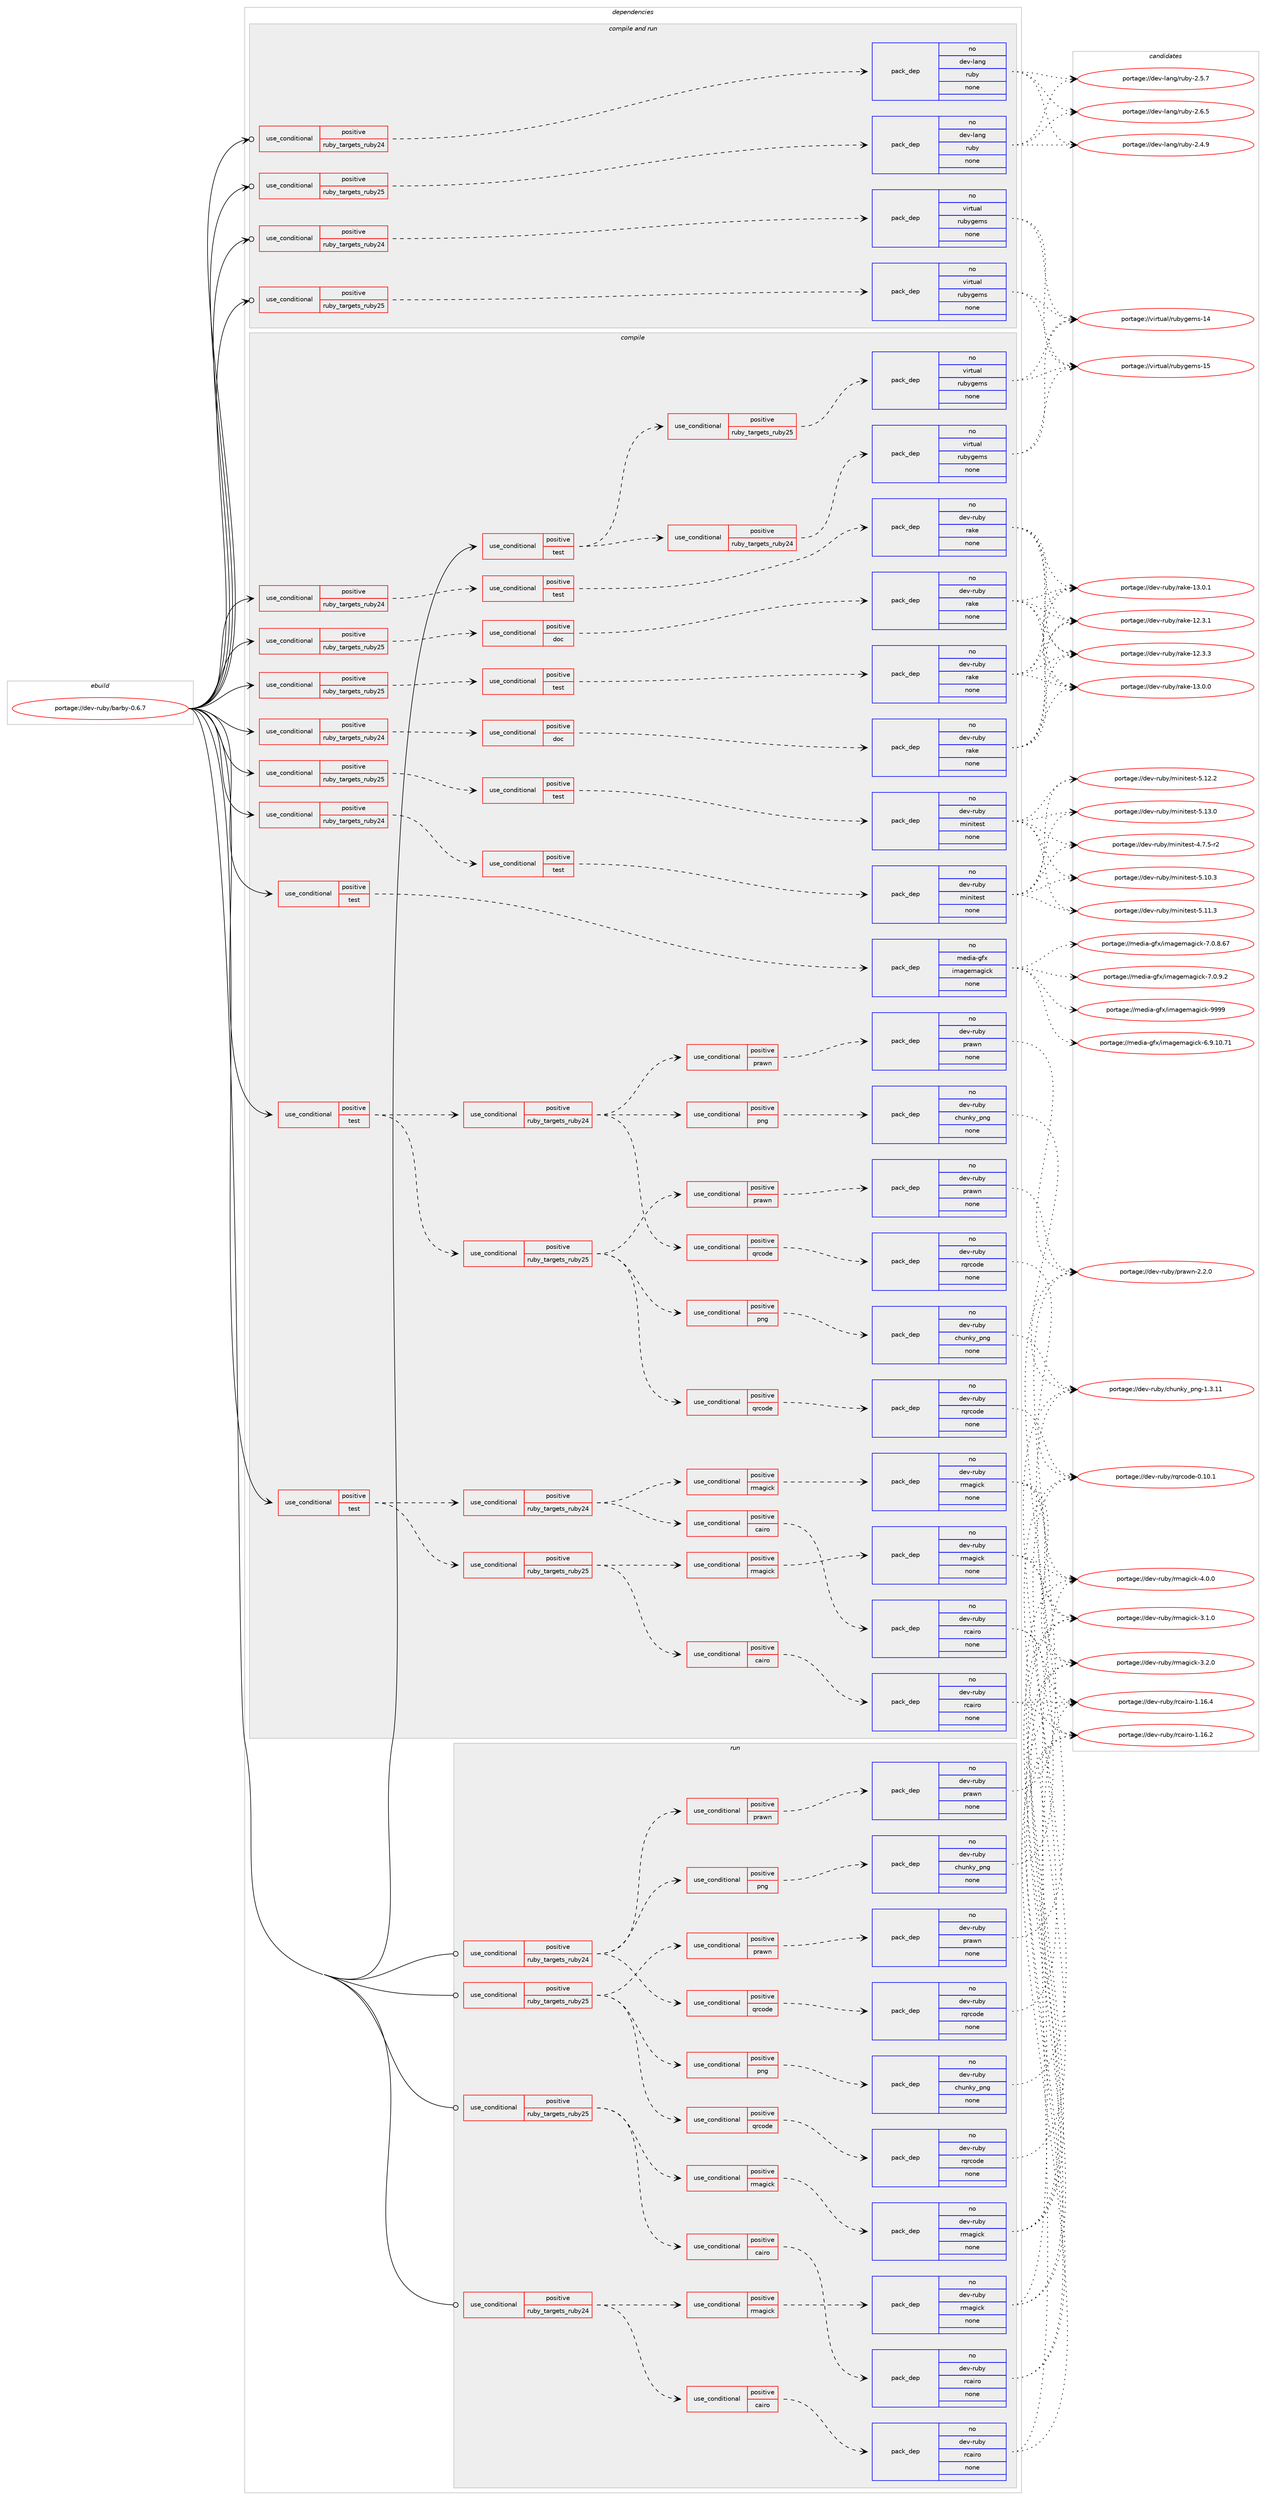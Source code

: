 digraph prolog {

# *************
# Graph options
# *************

newrank=true;
concentrate=true;
compound=true;
graph [rankdir=LR,fontname=Helvetica,fontsize=10,ranksep=1.5];#, ranksep=2.5, nodesep=0.2];
edge  [arrowhead=vee];
node  [fontname=Helvetica,fontsize=10];

# **********
# The ebuild
# **********

subgraph cluster_leftcol {
color=gray;
rank=same;
label=<<i>ebuild</i>>;
id [label="portage://dev-ruby/barby-0.6.7", color=red, width=4, href="../dev-ruby/barby-0.6.7.svg"];
}

# ****************
# The dependencies
# ****************

subgraph cluster_midcol {
color=gray;
label=<<i>dependencies</i>>;
subgraph cluster_compile {
fillcolor="#eeeeee";
style=filled;
label=<<i>compile</i>>;
subgraph cond47973 {
dependency213102 [label=<<TABLE BORDER="0" CELLBORDER="1" CELLSPACING="0" CELLPADDING="4"><TR><TD ROWSPAN="3" CELLPADDING="10">use_conditional</TD></TR><TR><TD>positive</TD></TR><TR><TD>ruby_targets_ruby24</TD></TR></TABLE>>, shape=none, color=red];
subgraph cond47974 {
dependency213103 [label=<<TABLE BORDER="0" CELLBORDER="1" CELLSPACING="0" CELLPADDING="4"><TR><TD ROWSPAN="3" CELLPADDING="10">use_conditional</TD></TR><TR><TD>positive</TD></TR><TR><TD>doc</TD></TR></TABLE>>, shape=none, color=red];
subgraph pack161657 {
dependency213104 [label=<<TABLE BORDER="0" CELLBORDER="1" CELLSPACING="0" CELLPADDING="4" WIDTH="220"><TR><TD ROWSPAN="6" CELLPADDING="30">pack_dep</TD></TR><TR><TD WIDTH="110">no</TD></TR><TR><TD>dev-ruby</TD></TR><TR><TD>rake</TD></TR><TR><TD>none</TD></TR><TR><TD></TD></TR></TABLE>>, shape=none, color=blue];
}
dependency213103:e -> dependency213104:w [weight=20,style="dashed",arrowhead="vee"];
}
dependency213102:e -> dependency213103:w [weight=20,style="dashed",arrowhead="vee"];
}
id:e -> dependency213102:w [weight=20,style="solid",arrowhead="vee"];
subgraph cond47975 {
dependency213105 [label=<<TABLE BORDER="0" CELLBORDER="1" CELLSPACING="0" CELLPADDING="4"><TR><TD ROWSPAN="3" CELLPADDING="10">use_conditional</TD></TR><TR><TD>positive</TD></TR><TR><TD>ruby_targets_ruby24</TD></TR></TABLE>>, shape=none, color=red];
subgraph cond47976 {
dependency213106 [label=<<TABLE BORDER="0" CELLBORDER="1" CELLSPACING="0" CELLPADDING="4"><TR><TD ROWSPAN="3" CELLPADDING="10">use_conditional</TD></TR><TR><TD>positive</TD></TR><TR><TD>test</TD></TR></TABLE>>, shape=none, color=red];
subgraph pack161658 {
dependency213107 [label=<<TABLE BORDER="0" CELLBORDER="1" CELLSPACING="0" CELLPADDING="4" WIDTH="220"><TR><TD ROWSPAN="6" CELLPADDING="30">pack_dep</TD></TR><TR><TD WIDTH="110">no</TD></TR><TR><TD>dev-ruby</TD></TR><TR><TD>minitest</TD></TR><TR><TD>none</TD></TR><TR><TD></TD></TR></TABLE>>, shape=none, color=blue];
}
dependency213106:e -> dependency213107:w [weight=20,style="dashed",arrowhead="vee"];
}
dependency213105:e -> dependency213106:w [weight=20,style="dashed",arrowhead="vee"];
}
id:e -> dependency213105:w [weight=20,style="solid",arrowhead="vee"];
subgraph cond47977 {
dependency213108 [label=<<TABLE BORDER="0" CELLBORDER="1" CELLSPACING="0" CELLPADDING="4"><TR><TD ROWSPAN="3" CELLPADDING="10">use_conditional</TD></TR><TR><TD>positive</TD></TR><TR><TD>ruby_targets_ruby24</TD></TR></TABLE>>, shape=none, color=red];
subgraph cond47978 {
dependency213109 [label=<<TABLE BORDER="0" CELLBORDER="1" CELLSPACING="0" CELLPADDING="4"><TR><TD ROWSPAN="3" CELLPADDING="10">use_conditional</TD></TR><TR><TD>positive</TD></TR><TR><TD>test</TD></TR></TABLE>>, shape=none, color=red];
subgraph pack161659 {
dependency213110 [label=<<TABLE BORDER="0" CELLBORDER="1" CELLSPACING="0" CELLPADDING="4" WIDTH="220"><TR><TD ROWSPAN="6" CELLPADDING="30">pack_dep</TD></TR><TR><TD WIDTH="110">no</TD></TR><TR><TD>dev-ruby</TD></TR><TR><TD>rake</TD></TR><TR><TD>none</TD></TR><TR><TD></TD></TR></TABLE>>, shape=none, color=blue];
}
dependency213109:e -> dependency213110:w [weight=20,style="dashed",arrowhead="vee"];
}
dependency213108:e -> dependency213109:w [weight=20,style="dashed",arrowhead="vee"];
}
id:e -> dependency213108:w [weight=20,style="solid",arrowhead="vee"];
subgraph cond47979 {
dependency213111 [label=<<TABLE BORDER="0" CELLBORDER="1" CELLSPACING="0" CELLPADDING="4"><TR><TD ROWSPAN="3" CELLPADDING="10">use_conditional</TD></TR><TR><TD>positive</TD></TR><TR><TD>ruby_targets_ruby25</TD></TR></TABLE>>, shape=none, color=red];
subgraph cond47980 {
dependency213112 [label=<<TABLE BORDER="0" CELLBORDER="1" CELLSPACING="0" CELLPADDING="4"><TR><TD ROWSPAN="3" CELLPADDING="10">use_conditional</TD></TR><TR><TD>positive</TD></TR><TR><TD>doc</TD></TR></TABLE>>, shape=none, color=red];
subgraph pack161660 {
dependency213113 [label=<<TABLE BORDER="0" CELLBORDER="1" CELLSPACING="0" CELLPADDING="4" WIDTH="220"><TR><TD ROWSPAN="6" CELLPADDING="30">pack_dep</TD></TR><TR><TD WIDTH="110">no</TD></TR><TR><TD>dev-ruby</TD></TR><TR><TD>rake</TD></TR><TR><TD>none</TD></TR><TR><TD></TD></TR></TABLE>>, shape=none, color=blue];
}
dependency213112:e -> dependency213113:w [weight=20,style="dashed",arrowhead="vee"];
}
dependency213111:e -> dependency213112:w [weight=20,style="dashed",arrowhead="vee"];
}
id:e -> dependency213111:w [weight=20,style="solid",arrowhead="vee"];
subgraph cond47981 {
dependency213114 [label=<<TABLE BORDER="0" CELLBORDER="1" CELLSPACING="0" CELLPADDING="4"><TR><TD ROWSPAN="3" CELLPADDING="10">use_conditional</TD></TR><TR><TD>positive</TD></TR><TR><TD>ruby_targets_ruby25</TD></TR></TABLE>>, shape=none, color=red];
subgraph cond47982 {
dependency213115 [label=<<TABLE BORDER="0" CELLBORDER="1" CELLSPACING="0" CELLPADDING="4"><TR><TD ROWSPAN="3" CELLPADDING="10">use_conditional</TD></TR><TR><TD>positive</TD></TR><TR><TD>test</TD></TR></TABLE>>, shape=none, color=red];
subgraph pack161661 {
dependency213116 [label=<<TABLE BORDER="0" CELLBORDER="1" CELLSPACING="0" CELLPADDING="4" WIDTH="220"><TR><TD ROWSPAN="6" CELLPADDING="30">pack_dep</TD></TR><TR><TD WIDTH="110">no</TD></TR><TR><TD>dev-ruby</TD></TR><TR><TD>minitest</TD></TR><TR><TD>none</TD></TR><TR><TD></TD></TR></TABLE>>, shape=none, color=blue];
}
dependency213115:e -> dependency213116:w [weight=20,style="dashed",arrowhead="vee"];
}
dependency213114:e -> dependency213115:w [weight=20,style="dashed",arrowhead="vee"];
}
id:e -> dependency213114:w [weight=20,style="solid",arrowhead="vee"];
subgraph cond47983 {
dependency213117 [label=<<TABLE BORDER="0" CELLBORDER="1" CELLSPACING="0" CELLPADDING="4"><TR><TD ROWSPAN="3" CELLPADDING="10">use_conditional</TD></TR><TR><TD>positive</TD></TR><TR><TD>ruby_targets_ruby25</TD></TR></TABLE>>, shape=none, color=red];
subgraph cond47984 {
dependency213118 [label=<<TABLE BORDER="0" CELLBORDER="1" CELLSPACING="0" CELLPADDING="4"><TR><TD ROWSPAN="3" CELLPADDING="10">use_conditional</TD></TR><TR><TD>positive</TD></TR><TR><TD>test</TD></TR></TABLE>>, shape=none, color=red];
subgraph pack161662 {
dependency213119 [label=<<TABLE BORDER="0" CELLBORDER="1" CELLSPACING="0" CELLPADDING="4" WIDTH="220"><TR><TD ROWSPAN="6" CELLPADDING="30">pack_dep</TD></TR><TR><TD WIDTH="110">no</TD></TR><TR><TD>dev-ruby</TD></TR><TR><TD>rake</TD></TR><TR><TD>none</TD></TR><TR><TD></TD></TR></TABLE>>, shape=none, color=blue];
}
dependency213118:e -> dependency213119:w [weight=20,style="dashed",arrowhead="vee"];
}
dependency213117:e -> dependency213118:w [weight=20,style="dashed",arrowhead="vee"];
}
id:e -> dependency213117:w [weight=20,style="solid",arrowhead="vee"];
subgraph cond47985 {
dependency213120 [label=<<TABLE BORDER="0" CELLBORDER="1" CELLSPACING="0" CELLPADDING="4"><TR><TD ROWSPAN="3" CELLPADDING="10">use_conditional</TD></TR><TR><TD>positive</TD></TR><TR><TD>test</TD></TR></TABLE>>, shape=none, color=red];
subgraph cond47986 {
dependency213121 [label=<<TABLE BORDER="0" CELLBORDER="1" CELLSPACING="0" CELLPADDING="4"><TR><TD ROWSPAN="3" CELLPADDING="10">use_conditional</TD></TR><TR><TD>positive</TD></TR><TR><TD>ruby_targets_ruby24</TD></TR></TABLE>>, shape=none, color=red];
subgraph cond47987 {
dependency213122 [label=<<TABLE BORDER="0" CELLBORDER="1" CELLSPACING="0" CELLPADDING="4"><TR><TD ROWSPAN="3" CELLPADDING="10">use_conditional</TD></TR><TR><TD>positive</TD></TR><TR><TD>qrcode</TD></TR></TABLE>>, shape=none, color=red];
subgraph pack161663 {
dependency213123 [label=<<TABLE BORDER="0" CELLBORDER="1" CELLSPACING="0" CELLPADDING="4" WIDTH="220"><TR><TD ROWSPAN="6" CELLPADDING="30">pack_dep</TD></TR><TR><TD WIDTH="110">no</TD></TR><TR><TD>dev-ruby</TD></TR><TR><TD>rqrcode</TD></TR><TR><TD>none</TD></TR><TR><TD></TD></TR></TABLE>>, shape=none, color=blue];
}
dependency213122:e -> dependency213123:w [weight=20,style="dashed",arrowhead="vee"];
}
dependency213121:e -> dependency213122:w [weight=20,style="dashed",arrowhead="vee"];
subgraph cond47988 {
dependency213124 [label=<<TABLE BORDER="0" CELLBORDER="1" CELLSPACING="0" CELLPADDING="4"><TR><TD ROWSPAN="3" CELLPADDING="10">use_conditional</TD></TR><TR><TD>positive</TD></TR><TR><TD>png</TD></TR></TABLE>>, shape=none, color=red];
subgraph pack161664 {
dependency213125 [label=<<TABLE BORDER="0" CELLBORDER="1" CELLSPACING="0" CELLPADDING="4" WIDTH="220"><TR><TD ROWSPAN="6" CELLPADDING="30">pack_dep</TD></TR><TR><TD WIDTH="110">no</TD></TR><TR><TD>dev-ruby</TD></TR><TR><TD>chunky_png</TD></TR><TR><TD>none</TD></TR><TR><TD></TD></TR></TABLE>>, shape=none, color=blue];
}
dependency213124:e -> dependency213125:w [weight=20,style="dashed",arrowhead="vee"];
}
dependency213121:e -> dependency213124:w [weight=20,style="dashed",arrowhead="vee"];
subgraph cond47989 {
dependency213126 [label=<<TABLE BORDER="0" CELLBORDER="1" CELLSPACING="0" CELLPADDING="4"><TR><TD ROWSPAN="3" CELLPADDING="10">use_conditional</TD></TR><TR><TD>positive</TD></TR><TR><TD>prawn</TD></TR></TABLE>>, shape=none, color=red];
subgraph pack161665 {
dependency213127 [label=<<TABLE BORDER="0" CELLBORDER="1" CELLSPACING="0" CELLPADDING="4" WIDTH="220"><TR><TD ROWSPAN="6" CELLPADDING="30">pack_dep</TD></TR><TR><TD WIDTH="110">no</TD></TR><TR><TD>dev-ruby</TD></TR><TR><TD>prawn</TD></TR><TR><TD>none</TD></TR><TR><TD></TD></TR></TABLE>>, shape=none, color=blue];
}
dependency213126:e -> dependency213127:w [weight=20,style="dashed",arrowhead="vee"];
}
dependency213121:e -> dependency213126:w [weight=20,style="dashed",arrowhead="vee"];
}
dependency213120:e -> dependency213121:w [weight=20,style="dashed",arrowhead="vee"];
subgraph cond47990 {
dependency213128 [label=<<TABLE BORDER="0" CELLBORDER="1" CELLSPACING="0" CELLPADDING="4"><TR><TD ROWSPAN="3" CELLPADDING="10">use_conditional</TD></TR><TR><TD>positive</TD></TR><TR><TD>ruby_targets_ruby25</TD></TR></TABLE>>, shape=none, color=red];
subgraph cond47991 {
dependency213129 [label=<<TABLE BORDER="0" CELLBORDER="1" CELLSPACING="0" CELLPADDING="4"><TR><TD ROWSPAN="3" CELLPADDING="10">use_conditional</TD></TR><TR><TD>positive</TD></TR><TR><TD>qrcode</TD></TR></TABLE>>, shape=none, color=red];
subgraph pack161666 {
dependency213130 [label=<<TABLE BORDER="0" CELLBORDER="1" CELLSPACING="0" CELLPADDING="4" WIDTH="220"><TR><TD ROWSPAN="6" CELLPADDING="30">pack_dep</TD></TR><TR><TD WIDTH="110">no</TD></TR><TR><TD>dev-ruby</TD></TR><TR><TD>rqrcode</TD></TR><TR><TD>none</TD></TR><TR><TD></TD></TR></TABLE>>, shape=none, color=blue];
}
dependency213129:e -> dependency213130:w [weight=20,style="dashed",arrowhead="vee"];
}
dependency213128:e -> dependency213129:w [weight=20,style="dashed",arrowhead="vee"];
subgraph cond47992 {
dependency213131 [label=<<TABLE BORDER="0" CELLBORDER="1" CELLSPACING="0" CELLPADDING="4"><TR><TD ROWSPAN="3" CELLPADDING="10">use_conditional</TD></TR><TR><TD>positive</TD></TR><TR><TD>png</TD></TR></TABLE>>, shape=none, color=red];
subgraph pack161667 {
dependency213132 [label=<<TABLE BORDER="0" CELLBORDER="1" CELLSPACING="0" CELLPADDING="4" WIDTH="220"><TR><TD ROWSPAN="6" CELLPADDING="30">pack_dep</TD></TR><TR><TD WIDTH="110">no</TD></TR><TR><TD>dev-ruby</TD></TR><TR><TD>chunky_png</TD></TR><TR><TD>none</TD></TR><TR><TD></TD></TR></TABLE>>, shape=none, color=blue];
}
dependency213131:e -> dependency213132:w [weight=20,style="dashed",arrowhead="vee"];
}
dependency213128:e -> dependency213131:w [weight=20,style="dashed",arrowhead="vee"];
subgraph cond47993 {
dependency213133 [label=<<TABLE BORDER="0" CELLBORDER="1" CELLSPACING="0" CELLPADDING="4"><TR><TD ROWSPAN="3" CELLPADDING="10">use_conditional</TD></TR><TR><TD>positive</TD></TR><TR><TD>prawn</TD></TR></TABLE>>, shape=none, color=red];
subgraph pack161668 {
dependency213134 [label=<<TABLE BORDER="0" CELLBORDER="1" CELLSPACING="0" CELLPADDING="4" WIDTH="220"><TR><TD ROWSPAN="6" CELLPADDING="30">pack_dep</TD></TR><TR><TD WIDTH="110">no</TD></TR><TR><TD>dev-ruby</TD></TR><TR><TD>prawn</TD></TR><TR><TD>none</TD></TR><TR><TD></TD></TR></TABLE>>, shape=none, color=blue];
}
dependency213133:e -> dependency213134:w [weight=20,style="dashed",arrowhead="vee"];
}
dependency213128:e -> dependency213133:w [weight=20,style="dashed",arrowhead="vee"];
}
dependency213120:e -> dependency213128:w [weight=20,style="dashed",arrowhead="vee"];
}
id:e -> dependency213120:w [weight=20,style="solid",arrowhead="vee"];
subgraph cond47994 {
dependency213135 [label=<<TABLE BORDER="0" CELLBORDER="1" CELLSPACING="0" CELLPADDING="4"><TR><TD ROWSPAN="3" CELLPADDING="10">use_conditional</TD></TR><TR><TD>positive</TD></TR><TR><TD>test</TD></TR></TABLE>>, shape=none, color=red];
subgraph cond47995 {
dependency213136 [label=<<TABLE BORDER="0" CELLBORDER="1" CELLSPACING="0" CELLPADDING="4"><TR><TD ROWSPAN="3" CELLPADDING="10">use_conditional</TD></TR><TR><TD>positive</TD></TR><TR><TD>ruby_targets_ruby24</TD></TR></TABLE>>, shape=none, color=red];
subgraph cond47996 {
dependency213137 [label=<<TABLE BORDER="0" CELLBORDER="1" CELLSPACING="0" CELLPADDING="4"><TR><TD ROWSPAN="3" CELLPADDING="10">use_conditional</TD></TR><TR><TD>positive</TD></TR><TR><TD>rmagick</TD></TR></TABLE>>, shape=none, color=red];
subgraph pack161669 {
dependency213138 [label=<<TABLE BORDER="0" CELLBORDER="1" CELLSPACING="0" CELLPADDING="4" WIDTH="220"><TR><TD ROWSPAN="6" CELLPADDING="30">pack_dep</TD></TR><TR><TD WIDTH="110">no</TD></TR><TR><TD>dev-ruby</TD></TR><TR><TD>rmagick</TD></TR><TR><TD>none</TD></TR><TR><TD></TD></TR></TABLE>>, shape=none, color=blue];
}
dependency213137:e -> dependency213138:w [weight=20,style="dashed",arrowhead="vee"];
}
dependency213136:e -> dependency213137:w [weight=20,style="dashed",arrowhead="vee"];
subgraph cond47997 {
dependency213139 [label=<<TABLE BORDER="0" CELLBORDER="1" CELLSPACING="0" CELLPADDING="4"><TR><TD ROWSPAN="3" CELLPADDING="10">use_conditional</TD></TR><TR><TD>positive</TD></TR><TR><TD>cairo</TD></TR></TABLE>>, shape=none, color=red];
subgraph pack161670 {
dependency213140 [label=<<TABLE BORDER="0" CELLBORDER="1" CELLSPACING="0" CELLPADDING="4" WIDTH="220"><TR><TD ROWSPAN="6" CELLPADDING="30">pack_dep</TD></TR><TR><TD WIDTH="110">no</TD></TR><TR><TD>dev-ruby</TD></TR><TR><TD>rcairo</TD></TR><TR><TD>none</TD></TR><TR><TD></TD></TR></TABLE>>, shape=none, color=blue];
}
dependency213139:e -> dependency213140:w [weight=20,style="dashed",arrowhead="vee"];
}
dependency213136:e -> dependency213139:w [weight=20,style="dashed",arrowhead="vee"];
}
dependency213135:e -> dependency213136:w [weight=20,style="dashed",arrowhead="vee"];
subgraph cond47998 {
dependency213141 [label=<<TABLE BORDER="0" CELLBORDER="1" CELLSPACING="0" CELLPADDING="4"><TR><TD ROWSPAN="3" CELLPADDING="10">use_conditional</TD></TR><TR><TD>positive</TD></TR><TR><TD>ruby_targets_ruby25</TD></TR></TABLE>>, shape=none, color=red];
subgraph cond47999 {
dependency213142 [label=<<TABLE BORDER="0" CELLBORDER="1" CELLSPACING="0" CELLPADDING="4"><TR><TD ROWSPAN="3" CELLPADDING="10">use_conditional</TD></TR><TR><TD>positive</TD></TR><TR><TD>rmagick</TD></TR></TABLE>>, shape=none, color=red];
subgraph pack161671 {
dependency213143 [label=<<TABLE BORDER="0" CELLBORDER="1" CELLSPACING="0" CELLPADDING="4" WIDTH="220"><TR><TD ROWSPAN="6" CELLPADDING="30">pack_dep</TD></TR><TR><TD WIDTH="110">no</TD></TR><TR><TD>dev-ruby</TD></TR><TR><TD>rmagick</TD></TR><TR><TD>none</TD></TR><TR><TD></TD></TR></TABLE>>, shape=none, color=blue];
}
dependency213142:e -> dependency213143:w [weight=20,style="dashed",arrowhead="vee"];
}
dependency213141:e -> dependency213142:w [weight=20,style="dashed",arrowhead="vee"];
subgraph cond48000 {
dependency213144 [label=<<TABLE BORDER="0" CELLBORDER="1" CELLSPACING="0" CELLPADDING="4"><TR><TD ROWSPAN="3" CELLPADDING="10">use_conditional</TD></TR><TR><TD>positive</TD></TR><TR><TD>cairo</TD></TR></TABLE>>, shape=none, color=red];
subgraph pack161672 {
dependency213145 [label=<<TABLE BORDER="0" CELLBORDER="1" CELLSPACING="0" CELLPADDING="4" WIDTH="220"><TR><TD ROWSPAN="6" CELLPADDING="30">pack_dep</TD></TR><TR><TD WIDTH="110">no</TD></TR><TR><TD>dev-ruby</TD></TR><TR><TD>rcairo</TD></TR><TR><TD>none</TD></TR><TR><TD></TD></TR></TABLE>>, shape=none, color=blue];
}
dependency213144:e -> dependency213145:w [weight=20,style="dashed",arrowhead="vee"];
}
dependency213141:e -> dependency213144:w [weight=20,style="dashed",arrowhead="vee"];
}
dependency213135:e -> dependency213141:w [weight=20,style="dashed",arrowhead="vee"];
}
id:e -> dependency213135:w [weight=20,style="solid",arrowhead="vee"];
subgraph cond48001 {
dependency213146 [label=<<TABLE BORDER="0" CELLBORDER="1" CELLSPACING="0" CELLPADDING="4"><TR><TD ROWSPAN="3" CELLPADDING="10">use_conditional</TD></TR><TR><TD>positive</TD></TR><TR><TD>test</TD></TR></TABLE>>, shape=none, color=red];
subgraph cond48002 {
dependency213147 [label=<<TABLE BORDER="0" CELLBORDER="1" CELLSPACING="0" CELLPADDING="4"><TR><TD ROWSPAN="3" CELLPADDING="10">use_conditional</TD></TR><TR><TD>positive</TD></TR><TR><TD>ruby_targets_ruby24</TD></TR></TABLE>>, shape=none, color=red];
subgraph pack161673 {
dependency213148 [label=<<TABLE BORDER="0" CELLBORDER="1" CELLSPACING="0" CELLPADDING="4" WIDTH="220"><TR><TD ROWSPAN="6" CELLPADDING="30">pack_dep</TD></TR><TR><TD WIDTH="110">no</TD></TR><TR><TD>virtual</TD></TR><TR><TD>rubygems</TD></TR><TR><TD>none</TD></TR><TR><TD></TD></TR></TABLE>>, shape=none, color=blue];
}
dependency213147:e -> dependency213148:w [weight=20,style="dashed",arrowhead="vee"];
}
dependency213146:e -> dependency213147:w [weight=20,style="dashed",arrowhead="vee"];
subgraph cond48003 {
dependency213149 [label=<<TABLE BORDER="0" CELLBORDER="1" CELLSPACING="0" CELLPADDING="4"><TR><TD ROWSPAN="3" CELLPADDING="10">use_conditional</TD></TR><TR><TD>positive</TD></TR><TR><TD>ruby_targets_ruby25</TD></TR></TABLE>>, shape=none, color=red];
subgraph pack161674 {
dependency213150 [label=<<TABLE BORDER="0" CELLBORDER="1" CELLSPACING="0" CELLPADDING="4" WIDTH="220"><TR><TD ROWSPAN="6" CELLPADDING="30">pack_dep</TD></TR><TR><TD WIDTH="110">no</TD></TR><TR><TD>virtual</TD></TR><TR><TD>rubygems</TD></TR><TR><TD>none</TD></TR><TR><TD></TD></TR></TABLE>>, shape=none, color=blue];
}
dependency213149:e -> dependency213150:w [weight=20,style="dashed",arrowhead="vee"];
}
dependency213146:e -> dependency213149:w [weight=20,style="dashed",arrowhead="vee"];
}
id:e -> dependency213146:w [weight=20,style="solid",arrowhead="vee"];
subgraph cond48004 {
dependency213151 [label=<<TABLE BORDER="0" CELLBORDER="1" CELLSPACING="0" CELLPADDING="4"><TR><TD ROWSPAN="3" CELLPADDING="10">use_conditional</TD></TR><TR><TD>positive</TD></TR><TR><TD>test</TD></TR></TABLE>>, shape=none, color=red];
subgraph pack161675 {
dependency213152 [label=<<TABLE BORDER="0" CELLBORDER="1" CELLSPACING="0" CELLPADDING="4" WIDTH="220"><TR><TD ROWSPAN="6" CELLPADDING="30">pack_dep</TD></TR><TR><TD WIDTH="110">no</TD></TR><TR><TD>media-gfx</TD></TR><TR><TD>imagemagick</TD></TR><TR><TD>none</TD></TR><TR><TD></TD></TR></TABLE>>, shape=none, color=blue];
}
dependency213151:e -> dependency213152:w [weight=20,style="dashed",arrowhead="vee"];
}
id:e -> dependency213151:w [weight=20,style="solid",arrowhead="vee"];
}
subgraph cluster_compileandrun {
fillcolor="#eeeeee";
style=filled;
label=<<i>compile and run</i>>;
subgraph cond48005 {
dependency213153 [label=<<TABLE BORDER="0" CELLBORDER="1" CELLSPACING="0" CELLPADDING="4"><TR><TD ROWSPAN="3" CELLPADDING="10">use_conditional</TD></TR><TR><TD>positive</TD></TR><TR><TD>ruby_targets_ruby24</TD></TR></TABLE>>, shape=none, color=red];
subgraph pack161676 {
dependency213154 [label=<<TABLE BORDER="0" CELLBORDER="1" CELLSPACING="0" CELLPADDING="4" WIDTH="220"><TR><TD ROWSPAN="6" CELLPADDING="30">pack_dep</TD></TR><TR><TD WIDTH="110">no</TD></TR><TR><TD>dev-lang</TD></TR><TR><TD>ruby</TD></TR><TR><TD>none</TD></TR><TR><TD></TD></TR></TABLE>>, shape=none, color=blue];
}
dependency213153:e -> dependency213154:w [weight=20,style="dashed",arrowhead="vee"];
}
id:e -> dependency213153:w [weight=20,style="solid",arrowhead="odotvee"];
subgraph cond48006 {
dependency213155 [label=<<TABLE BORDER="0" CELLBORDER="1" CELLSPACING="0" CELLPADDING="4"><TR><TD ROWSPAN="3" CELLPADDING="10">use_conditional</TD></TR><TR><TD>positive</TD></TR><TR><TD>ruby_targets_ruby24</TD></TR></TABLE>>, shape=none, color=red];
subgraph pack161677 {
dependency213156 [label=<<TABLE BORDER="0" CELLBORDER="1" CELLSPACING="0" CELLPADDING="4" WIDTH="220"><TR><TD ROWSPAN="6" CELLPADDING="30">pack_dep</TD></TR><TR><TD WIDTH="110">no</TD></TR><TR><TD>virtual</TD></TR><TR><TD>rubygems</TD></TR><TR><TD>none</TD></TR><TR><TD></TD></TR></TABLE>>, shape=none, color=blue];
}
dependency213155:e -> dependency213156:w [weight=20,style="dashed",arrowhead="vee"];
}
id:e -> dependency213155:w [weight=20,style="solid",arrowhead="odotvee"];
subgraph cond48007 {
dependency213157 [label=<<TABLE BORDER="0" CELLBORDER="1" CELLSPACING="0" CELLPADDING="4"><TR><TD ROWSPAN="3" CELLPADDING="10">use_conditional</TD></TR><TR><TD>positive</TD></TR><TR><TD>ruby_targets_ruby25</TD></TR></TABLE>>, shape=none, color=red];
subgraph pack161678 {
dependency213158 [label=<<TABLE BORDER="0" CELLBORDER="1" CELLSPACING="0" CELLPADDING="4" WIDTH="220"><TR><TD ROWSPAN="6" CELLPADDING="30">pack_dep</TD></TR><TR><TD WIDTH="110">no</TD></TR><TR><TD>dev-lang</TD></TR><TR><TD>ruby</TD></TR><TR><TD>none</TD></TR><TR><TD></TD></TR></TABLE>>, shape=none, color=blue];
}
dependency213157:e -> dependency213158:w [weight=20,style="dashed",arrowhead="vee"];
}
id:e -> dependency213157:w [weight=20,style="solid",arrowhead="odotvee"];
subgraph cond48008 {
dependency213159 [label=<<TABLE BORDER="0" CELLBORDER="1" CELLSPACING="0" CELLPADDING="4"><TR><TD ROWSPAN="3" CELLPADDING="10">use_conditional</TD></TR><TR><TD>positive</TD></TR><TR><TD>ruby_targets_ruby25</TD></TR></TABLE>>, shape=none, color=red];
subgraph pack161679 {
dependency213160 [label=<<TABLE BORDER="0" CELLBORDER="1" CELLSPACING="0" CELLPADDING="4" WIDTH="220"><TR><TD ROWSPAN="6" CELLPADDING="30">pack_dep</TD></TR><TR><TD WIDTH="110">no</TD></TR><TR><TD>virtual</TD></TR><TR><TD>rubygems</TD></TR><TR><TD>none</TD></TR><TR><TD></TD></TR></TABLE>>, shape=none, color=blue];
}
dependency213159:e -> dependency213160:w [weight=20,style="dashed",arrowhead="vee"];
}
id:e -> dependency213159:w [weight=20,style="solid",arrowhead="odotvee"];
}
subgraph cluster_run {
fillcolor="#eeeeee";
style=filled;
label=<<i>run</i>>;
subgraph cond48009 {
dependency213161 [label=<<TABLE BORDER="0" CELLBORDER="1" CELLSPACING="0" CELLPADDING="4"><TR><TD ROWSPAN="3" CELLPADDING="10">use_conditional</TD></TR><TR><TD>positive</TD></TR><TR><TD>ruby_targets_ruby24</TD></TR></TABLE>>, shape=none, color=red];
subgraph cond48010 {
dependency213162 [label=<<TABLE BORDER="0" CELLBORDER="1" CELLSPACING="0" CELLPADDING="4"><TR><TD ROWSPAN="3" CELLPADDING="10">use_conditional</TD></TR><TR><TD>positive</TD></TR><TR><TD>qrcode</TD></TR></TABLE>>, shape=none, color=red];
subgraph pack161680 {
dependency213163 [label=<<TABLE BORDER="0" CELLBORDER="1" CELLSPACING="0" CELLPADDING="4" WIDTH="220"><TR><TD ROWSPAN="6" CELLPADDING="30">pack_dep</TD></TR><TR><TD WIDTH="110">no</TD></TR><TR><TD>dev-ruby</TD></TR><TR><TD>rqrcode</TD></TR><TR><TD>none</TD></TR><TR><TD></TD></TR></TABLE>>, shape=none, color=blue];
}
dependency213162:e -> dependency213163:w [weight=20,style="dashed",arrowhead="vee"];
}
dependency213161:e -> dependency213162:w [weight=20,style="dashed",arrowhead="vee"];
subgraph cond48011 {
dependency213164 [label=<<TABLE BORDER="0" CELLBORDER="1" CELLSPACING="0" CELLPADDING="4"><TR><TD ROWSPAN="3" CELLPADDING="10">use_conditional</TD></TR><TR><TD>positive</TD></TR><TR><TD>png</TD></TR></TABLE>>, shape=none, color=red];
subgraph pack161681 {
dependency213165 [label=<<TABLE BORDER="0" CELLBORDER="1" CELLSPACING="0" CELLPADDING="4" WIDTH="220"><TR><TD ROWSPAN="6" CELLPADDING="30">pack_dep</TD></TR><TR><TD WIDTH="110">no</TD></TR><TR><TD>dev-ruby</TD></TR><TR><TD>chunky_png</TD></TR><TR><TD>none</TD></TR><TR><TD></TD></TR></TABLE>>, shape=none, color=blue];
}
dependency213164:e -> dependency213165:w [weight=20,style="dashed",arrowhead="vee"];
}
dependency213161:e -> dependency213164:w [weight=20,style="dashed",arrowhead="vee"];
subgraph cond48012 {
dependency213166 [label=<<TABLE BORDER="0" CELLBORDER="1" CELLSPACING="0" CELLPADDING="4"><TR><TD ROWSPAN="3" CELLPADDING="10">use_conditional</TD></TR><TR><TD>positive</TD></TR><TR><TD>prawn</TD></TR></TABLE>>, shape=none, color=red];
subgraph pack161682 {
dependency213167 [label=<<TABLE BORDER="0" CELLBORDER="1" CELLSPACING="0" CELLPADDING="4" WIDTH="220"><TR><TD ROWSPAN="6" CELLPADDING="30">pack_dep</TD></TR><TR><TD WIDTH="110">no</TD></TR><TR><TD>dev-ruby</TD></TR><TR><TD>prawn</TD></TR><TR><TD>none</TD></TR><TR><TD></TD></TR></TABLE>>, shape=none, color=blue];
}
dependency213166:e -> dependency213167:w [weight=20,style="dashed",arrowhead="vee"];
}
dependency213161:e -> dependency213166:w [weight=20,style="dashed",arrowhead="vee"];
}
id:e -> dependency213161:w [weight=20,style="solid",arrowhead="odot"];
subgraph cond48013 {
dependency213168 [label=<<TABLE BORDER="0" CELLBORDER="1" CELLSPACING="0" CELLPADDING="4"><TR><TD ROWSPAN="3" CELLPADDING="10">use_conditional</TD></TR><TR><TD>positive</TD></TR><TR><TD>ruby_targets_ruby24</TD></TR></TABLE>>, shape=none, color=red];
subgraph cond48014 {
dependency213169 [label=<<TABLE BORDER="0" CELLBORDER="1" CELLSPACING="0" CELLPADDING="4"><TR><TD ROWSPAN="3" CELLPADDING="10">use_conditional</TD></TR><TR><TD>positive</TD></TR><TR><TD>rmagick</TD></TR></TABLE>>, shape=none, color=red];
subgraph pack161683 {
dependency213170 [label=<<TABLE BORDER="0" CELLBORDER="1" CELLSPACING="0" CELLPADDING="4" WIDTH="220"><TR><TD ROWSPAN="6" CELLPADDING="30">pack_dep</TD></TR><TR><TD WIDTH="110">no</TD></TR><TR><TD>dev-ruby</TD></TR><TR><TD>rmagick</TD></TR><TR><TD>none</TD></TR><TR><TD></TD></TR></TABLE>>, shape=none, color=blue];
}
dependency213169:e -> dependency213170:w [weight=20,style="dashed",arrowhead="vee"];
}
dependency213168:e -> dependency213169:w [weight=20,style="dashed",arrowhead="vee"];
subgraph cond48015 {
dependency213171 [label=<<TABLE BORDER="0" CELLBORDER="1" CELLSPACING="0" CELLPADDING="4"><TR><TD ROWSPAN="3" CELLPADDING="10">use_conditional</TD></TR><TR><TD>positive</TD></TR><TR><TD>cairo</TD></TR></TABLE>>, shape=none, color=red];
subgraph pack161684 {
dependency213172 [label=<<TABLE BORDER="0" CELLBORDER="1" CELLSPACING="0" CELLPADDING="4" WIDTH="220"><TR><TD ROWSPAN="6" CELLPADDING="30">pack_dep</TD></TR><TR><TD WIDTH="110">no</TD></TR><TR><TD>dev-ruby</TD></TR><TR><TD>rcairo</TD></TR><TR><TD>none</TD></TR><TR><TD></TD></TR></TABLE>>, shape=none, color=blue];
}
dependency213171:e -> dependency213172:w [weight=20,style="dashed",arrowhead="vee"];
}
dependency213168:e -> dependency213171:w [weight=20,style="dashed",arrowhead="vee"];
}
id:e -> dependency213168:w [weight=20,style="solid",arrowhead="odot"];
subgraph cond48016 {
dependency213173 [label=<<TABLE BORDER="0" CELLBORDER="1" CELLSPACING="0" CELLPADDING="4"><TR><TD ROWSPAN="3" CELLPADDING="10">use_conditional</TD></TR><TR><TD>positive</TD></TR><TR><TD>ruby_targets_ruby25</TD></TR></TABLE>>, shape=none, color=red];
subgraph cond48017 {
dependency213174 [label=<<TABLE BORDER="0" CELLBORDER="1" CELLSPACING="0" CELLPADDING="4"><TR><TD ROWSPAN="3" CELLPADDING="10">use_conditional</TD></TR><TR><TD>positive</TD></TR><TR><TD>qrcode</TD></TR></TABLE>>, shape=none, color=red];
subgraph pack161685 {
dependency213175 [label=<<TABLE BORDER="0" CELLBORDER="1" CELLSPACING="0" CELLPADDING="4" WIDTH="220"><TR><TD ROWSPAN="6" CELLPADDING="30">pack_dep</TD></TR><TR><TD WIDTH="110">no</TD></TR><TR><TD>dev-ruby</TD></TR><TR><TD>rqrcode</TD></TR><TR><TD>none</TD></TR><TR><TD></TD></TR></TABLE>>, shape=none, color=blue];
}
dependency213174:e -> dependency213175:w [weight=20,style="dashed",arrowhead="vee"];
}
dependency213173:e -> dependency213174:w [weight=20,style="dashed",arrowhead="vee"];
subgraph cond48018 {
dependency213176 [label=<<TABLE BORDER="0" CELLBORDER="1" CELLSPACING="0" CELLPADDING="4"><TR><TD ROWSPAN="3" CELLPADDING="10">use_conditional</TD></TR><TR><TD>positive</TD></TR><TR><TD>png</TD></TR></TABLE>>, shape=none, color=red];
subgraph pack161686 {
dependency213177 [label=<<TABLE BORDER="0" CELLBORDER="1" CELLSPACING="0" CELLPADDING="4" WIDTH="220"><TR><TD ROWSPAN="6" CELLPADDING="30">pack_dep</TD></TR><TR><TD WIDTH="110">no</TD></TR><TR><TD>dev-ruby</TD></TR><TR><TD>chunky_png</TD></TR><TR><TD>none</TD></TR><TR><TD></TD></TR></TABLE>>, shape=none, color=blue];
}
dependency213176:e -> dependency213177:w [weight=20,style="dashed",arrowhead="vee"];
}
dependency213173:e -> dependency213176:w [weight=20,style="dashed",arrowhead="vee"];
subgraph cond48019 {
dependency213178 [label=<<TABLE BORDER="0" CELLBORDER="1" CELLSPACING="0" CELLPADDING="4"><TR><TD ROWSPAN="3" CELLPADDING="10">use_conditional</TD></TR><TR><TD>positive</TD></TR><TR><TD>prawn</TD></TR></TABLE>>, shape=none, color=red];
subgraph pack161687 {
dependency213179 [label=<<TABLE BORDER="0" CELLBORDER="1" CELLSPACING="0" CELLPADDING="4" WIDTH="220"><TR><TD ROWSPAN="6" CELLPADDING="30">pack_dep</TD></TR><TR><TD WIDTH="110">no</TD></TR><TR><TD>dev-ruby</TD></TR><TR><TD>prawn</TD></TR><TR><TD>none</TD></TR><TR><TD></TD></TR></TABLE>>, shape=none, color=blue];
}
dependency213178:e -> dependency213179:w [weight=20,style="dashed",arrowhead="vee"];
}
dependency213173:e -> dependency213178:w [weight=20,style="dashed",arrowhead="vee"];
}
id:e -> dependency213173:w [weight=20,style="solid",arrowhead="odot"];
subgraph cond48020 {
dependency213180 [label=<<TABLE BORDER="0" CELLBORDER="1" CELLSPACING="0" CELLPADDING="4"><TR><TD ROWSPAN="3" CELLPADDING="10">use_conditional</TD></TR><TR><TD>positive</TD></TR><TR><TD>ruby_targets_ruby25</TD></TR></TABLE>>, shape=none, color=red];
subgraph cond48021 {
dependency213181 [label=<<TABLE BORDER="0" CELLBORDER="1" CELLSPACING="0" CELLPADDING="4"><TR><TD ROWSPAN="3" CELLPADDING="10">use_conditional</TD></TR><TR><TD>positive</TD></TR><TR><TD>rmagick</TD></TR></TABLE>>, shape=none, color=red];
subgraph pack161688 {
dependency213182 [label=<<TABLE BORDER="0" CELLBORDER="1" CELLSPACING="0" CELLPADDING="4" WIDTH="220"><TR><TD ROWSPAN="6" CELLPADDING="30">pack_dep</TD></TR><TR><TD WIDTH="110">no</TD></TR><TR><TD>dev-ruby</TD></TR><TR><TD>rmagick</TD></TR><TR><TD>none</TD></TR><TR><TD></TD></TR></TABLE>>, shape=none, color=blue];
}
dependency213181:e -> dependency213182:w [weight=20,style="dashed",arrowhead="vee"];
}
dependency213180:e -> dependency213181:w [weight=20,style="dashed",arrowhead="vee"];
subgraph cond48022 {
dependency213183 [label=<<TABLE BORDER="0" CELLBORDER="1" CELLSPACING="0" CELLPADDING="4"><TR><TD ROWSPAN="3" CELLPADDING="10">use_conditional</TD></TR><TR><TD>positive</TD></TR><TR><TD>cairo</TD></TR></TABLE>>, shape=none, color=red];
subgraph pack161689 {
dependency213184 [label=<<TABLE BORDER="0" CELLBORDER="1" CELLSPACING="0" CELLPADDING="4" WIDTH="220"><TR><TD ROWSPAN="6" CELLPADDING="30">pack_dep</TD></TR><TR><TD WIDTH="110">no</TD></TR><TR><TD>dev-ruby</TD></TR><TR><TD>rcairo</TD></TR><TR><TD>none</TD></TR><TR><TD></TD></TR></TABLE>>, shape=none, color=blue];
}
dependency213183:e -> dependency213184:w [weight=20,style="dashed",arrowhead="vee"];
}
dependency213180:e -> dependency213183:w [weight=20,style="dashed",arrowhead="vee"];
}
id:e -> dependency213180:w [weight=20,style="solid",arrowhead="odot"];
}
}

# **************
# The candidates
# **************

subgraph cluster_choices {
rank=same;
color=gray;
label=<<i>candidates</i>>;

subgraph choice161657 {
color=black;
nodesep=1;
choiceportage1001011184511411798121471149710710145495046514649 [label="portage://dev-ruby/rake-12.3.1", color=red, width=4,href="../dev-ruby/rake-12.3.1.svg"];
choiceportage1001011184511411798121471149710710145495046514651 [label="portage://dev-ruby/rake-12.3.3", color=red, width=4,href="../dev-ruby/rake-12.3.3.svg"];
choiceportage1001011184511411798121471149710710145495146484648 [label="portage://dev-ruby/rake-13.0.0", color=red, width=4,href="../dev-ruby/rake-13.0.0.svg"];
choiceportage1001011184511411798121471149710710145495146484649 [label="portage://dev-ruby/rake-13.0.1", color=red, width=4,href="../dev-ruby/rake-13.0.1.svg"];
dependency213104:e -> choiceportage1001011184511411798121471149710710145495046514649:w [style=dotted,weight="100"];
dependency213104:e -> choiceportage1001011184511411798121471149710710145495046514651:w [style=dotted,weight="100"];
dependency213104:e -> choiceportage1001011184511411798121471149710710145495146484648:w [style=dotted,weight="100"];
dependency213104:e -> choiceportage1001011184511411798121471149710710145495146484649:w [style=dotted,weight="100"];
}
subgraph choice161658 {
color=black;
nodesep=1;
choiceportage1001011184511411798121471091051101051161011151164552465546534511450 [label="portage://dev-ruby/minitest-4.7.5-r2", color=red, width=4,href="../dev-ruby/minitest-4.7.5-r2.svg"];
choiceportage10010111845114117981214710910511010511610111511645534649484651 [label="portage://dev-ruby/minitest-5.10.3", color=red, width=4,href="../dev-ruby/minitest-5.10.3.svg"];
choiceportage10010111845114117981214710910511010511610111511645534649494651 [label="portage://dev-ruby/minitest-5.11.3", color=red, width=4,href="../dev-ruby/minitest-5.11.3.svg"];
choiceportage10010111845114117981214710910511010511610111511645534649504650 [label="portage://dev-ruby/minitest-5.12.2", color=red, width=4,href="../dev-ruby/minitest-5.12.2.svg"];
choiceportage10010111845114117981214710910511010511610111511645534649514648 [label="portage://dev-ruby/minitest-5.13.0", color=red, width=4,href="../dev-ruby/minitest-5.13.0.svg"];
dependency213107:e -> choiceportage1001011184511411798121471091051101051161011151164552465546534511450:w [style=dotted,weight="100"];
dependency213107:e -> choiceportage10010111845114117981214710910511010511610111511645534649484651:w [style=dotted,weight="100"];
dependency213107:e -> choiceportage10010111845114117981214710910511010511610111511645534649494651:w [style=dotted,weight="100"];
dependency213107:e -> choiceportage10010111845114117981214710910511010511610111511645534649504650:w [style=dotted,weight="100"];
dependency213107:e -> choiceportage10010111845114117981214710910511010511610111511645534649514648:w [style=dotted,weight="100"];
}
subgraph choice161659 {
color=black;
nodesep=1;
choiceportage1001011184511411798121471149710710145495046514649 [label="portage://dev-ruby/rake-12.3.1", color=red, width=4,href="../dev-ruby/rake-12.3.1.svg"];
choiceportage1001011184511411798121471149710710145495046514651 [label="portage://dev-ruby/rake-12.3.3", color=red, width=4,href="../dev-ruby/rake-12.3.3.svg"];
choiceportage1001011184511411798121471149710710145495146484648 [label="portage://dev-ruby/rake-13.0.0", color=red, width=4,href="../dev-ruby/rake-13.0.0.svg"];
choiceportage1001011184511411798121471149710710145495146484649 [label="portage://dev-ruby/rake-13.0.1", color=red, width=4,href="../dev-ruby/rake-13.0.1.svg"];
dependency213110:e -> choiceportage1001011184511411798121471149710710145495046514649:w [style=dotted,weight="100"];
dependency213110:e -> choiceportage1001011184511411798121471149710710145495046514651:w [style=dotted,weight="100"];
dependency213110:e -> choiceportage1001011184511411798121471149710710145495146484648:w [style=dotted,weight="100"];
dependency213110:e -> choiceportage1001011184511411798121471149710710145495146484649:w [style=dotted,weight="100"];
}
subgraph choice161660 {
color=black;
nodesep=1;
choiceportage1001011184511411798121471149710710145495046514649 [label="portage://dev-ruby/rake-12.3.1", color=red, width=4,href="../dev-ruby/rake-12.3.1.svg"];
choiceportage1001011184511411798121471149710710145495046514651 [label="portage://dev-ruby/rake-12.3.3", color=red, width=4,href="../dev-ruby/rake-12.3.3.svg"];
choiceportage1001011184511411798121471149710710145495146484648 [label="portage://dev-ruby/rake-13.0.0", color=red, width=4,href="../dev-ruby/rake-13.0.0.svg"];
choiceportage1001011184511411798121471149710710145495146484649 [label="portage://dev-ruby/rake-13.0.1", color=red, width=4,href="../dev-ruby/rake-13.0.1.svg"];
dependency213113:e -> choiceportage1001011184511411798121471149710710145495046514649:w [style=dotted,weight="100"];
dependency213113:e -> choiceportage1001011184511411798121471149710710145495046514651:w [style=dotted,weight="100"];
dependency213113:e -> choiceportage1001011184511411798121471149710710145495146484648:w [style=dotted,weight="100"];
dependency213113:e -> choiceportage1001011184511411798121471149710710145495146484649:w [style=dotted,weight="100"];
}
subgraph choice161661 {
color=black;
nodesep=1;
choiceportage1001011184511411798121471091051101051161011151164552465546534511450 [label="portage://dev-ruby/minitest-4.7.5-r2", color=red, width=4,href="../dev-ruby/minitest-4.7.5-r2.svg"];
choiceportage10010111845114117981214710910511010511610111511645534649484651 [label="portage://dev-ruby/minitest-5.10.3", color=red, width=4,href="../dev-ruby/minitest-5.10.3.svg"];
choiceportage10010111845114117981214710910511010511610111511645534649494651 [label="portage://dev-ruby/minitest-5.11.3", color=red, width=4,href="../dev-ruby/minitest-5.11.3.svg"];
choiceportage10010111845114117981214710910511010511610111511645534649504650 [label="portage://dev-ruby/minitest-5.12.2", color=red, width=4,href="../dev-ruby/minitest-5.12.2.svg"];
choiceportage10010111845114117981214710910511010511610111511645534649514648 [label="portage://dev-ruby/minitest-5.13.0", color=red, width=4,href="../dev-ruby/minitest-5.13.0.svg"];
dependency213116:e -> choiceportage1001011184511411798121471091051101051161011151164552465546534511450:w [style=dotted,weight="100"];
dependency213116:e -> choiceportage10010111845114117981214710910511010511610111511645534649484651:w [style=dotted,weight="100"];
dependency213116:e -> choiceportage10010111845114117981214710910511010511610111511645534649494651:w [style=dotted,weight="100"];
dependency213116:e -> choiceportage10010111845114117981214710910511010511610111511645534649504650:w [style=dotted,weight="100"];
dependency213116:e -> choiceportage10010111845114117981214710910511010511610111511645534649514648:w [style=dotted,weight="100"];
}
subgraph choice161662 {
color=black;
nodesep=1;
choiceportage1001011184511411798121471149710710145495046514649 [label="portage://dev-ruby/rake-12.3.1", color=red, width=4,href="../dev-ruby/rake-12.3.1.svg"];
choiceportage1001011184511411798121471149710710145495046514651 [label="portage://dev-ruby/rake-12.3.3", color=red, width=4,href="../dev-ruby/rake-12.3.3.svg"];
choiceportage1001011184511411798121471149710710145495146484648 [label="portage://dev-ruby/rake-13.0.0", color=red, width=4,href="../dev-ruby/rake-13.0.0.svg"];
choiceportage1001011184511411798121471149710710145495146484649 [label="portage://dev-ruby/rake-13.0.1", color=red, width=4,href="../dev-ruby/rake-13.0.1.svg"];
dependency213119:e -> choiceportage1001011184511411798121471149710710145495046514649:w [style=dotted,weight="100"];
dependency213119:e -> choiceportage1001011184511411798121471149710710145495046514651:w [style=dotted,weight="100"];
dependency213119:e -> choiceportage1001011184511411798121471149710710145495146484648:w [style=dotted,weight="100"];
dependency213119:e -> choiceportage1001011184511411798121471149710710145495146484649:w [style=dotted,weight="100"];
}
subgraph choice161663 {
color=black;
nodesep=1;
choiceportage1001011184511411798121471141131149911110010145484649484649 [label="portage://dev-ruby/rqrcode-0.10.1", color=red, width=4,href="../dev-ruby/rqrcode-0.10.1.svg"];
dependency213123:e -> choiceportage1001011184511411798121471141131149911110010145484649484649:w [style=dotted,weight="100"];
}
subgraph choice161664 {
color=black;
nodesep=1;
choiceportage100101118451141179812147991041171101071219511211010345494651464949 [label="portage://dev-ruby/chunky_png-1.3.11", color=red, width=4,href="../dev-ruby/chunky_png-1.3.11.svg"];
dependency213125:e -> choiceportage100101118451141179812147991041171101071219511211010345494651464949:w [style=dotted,weight="100"];
}
subgraph choice161665 {
color=black;
nodesep=1;
choiceportage10010111845114117981214711211497119110455046504648 [label="portage://dev-ruby/prawn-2.2.0", color=red, width=4,href="../dev-ruby/prawn-2.2.0.svg"];
dependency213127:e -> choiceportage10010111845114117981214711211497119110455046504648:w [style=dotted,weight="100"];
}
subgraph choice161666 {
color=black;
nodesep=1;
choiceportage1001011184511411798121471141131149911110010145484649484649 [label="portage://dev-ruby/rqrcode-0.10.1", color=red, width=4,href="../dev-ruby/rqrcode-0.10.1.svg"];
dependency213130:e -> choiceportage1001011184511411798121471141131149911110010145484649484649:w [style=dotted,weight="100"];
}
subgraph choice161667 {
color=black;
nodesep=1;
choiceportage100101118451141179812147991041171101071219511211010345494651464949 [label="portage://dev-ruby/chunky_png-1.3.11", color=red, width=4,href="../dev-ruby/chunky_png-1.3.11.svg"];
dependency213132:e -> choiceportage100101118451141179812147991041171101071219511211010345494651464949:w [style=dotted,weight="100"];
}
subgraph choice161668 {
color=black;
nodesep=1;
choiceportage10010111845114117981214711211497119110455046504648 [label="portage://dev-ruby/prawn-2.2.0", color=red, width=4,href="../dev-ruby/prawn-2.2.0.svg"];
dependency213134:e -> choiceportage10010111845114117981214711211497119110455046504648:w [style=dotted,weight="100"];
}
subgraph choice161669 {
color=black;
nodesep=1;
choiceportage1001011184511411798121471141099710310599107455146494648 [label="portage://dev-ruby/rmagick-3.1.0", color=red, width=4,href="../dev-ruby/rmagick-3.1.0.svg"];
choiceportage1001011184511411798121471141099710310599107455146504648 [label="portage://dev-ruby/rmagick-3.2.0", color=red, width=4,href="../dev-ruby/rmagick-3.2.0.svg"];
choiceportage1001011184511411798121471141099710310599107455246484648 [label="portage://dev-ruby/rmagick-4.0.0", color=red, width=4,href="../dev-ruby/rmagick-4.0.0.svg"];
dependency213138:e -> choiceportage1001011184511411798121471141099710310599107455146494648:w [style=dotted,weight="100"];
dependency213138:e -> choiceportage1001011184511411798121471141099710310599107455146504648:w [style=dotted,weight="100"];
dependency213138:e -> choiceportage1001011184511411798121471141099710310599107455246484648:w [style=dotted,weight="100"];
}
subgraph choice161670 {
color=black;
nodesep=1;
choiceportage100101118451141179812147114999710511411145494649544650 [label="portage://dev-ruby/rcairo-1.16.2", color=red, width=4,href="../dev-ruby/rcairo-1.16.2.svg"];
choiceportage100101118451141179812147114999710511411145494649544652 [label="portage://dev-ruby/rcairo-1.16.4", color=red, width=4,href="../dev-ruby/rcairo-1.16.4.svg"];
dependency213140:e -> choiceportage100101118451141179812147114999710511411145494649544650:w [style=dotted,weight="100"];
dependency213140:e -> choiceportage100101118451141179812147114999710511411145494649544652:w [style=dotted,weight="100"];
}
subgraph choice161671 {
color=black;
nodesep=1;
choiceportage1001011184511411798121471141099710310599107455146494648 [label="portage://dev-ruby/rmagick-3.1.0", color=red, width=4,href="../dev-ruby/rmagick-3.1.0.svg"];
choiceportage1001011184511411798121471141099710310599107455146504648 [label="portage://dev-ruby/rmagick-3.2.0", color=red, width=4,href="../dev-ruby/rmagick-3.2.0.svg"];
choiceportage1001011184511411798121471141099710310599107455246484648 [label="portage://dev-ruby/rmagick-4.0.0", color=red, width=4,href="../dev-ruby/rmagick-4.0.0.svg"];
dependency213143:e -> choiceportage1001011184511411798121471141099710310599107455146494648:w [style=dotted,weight="100"];
dependency213143:e -> choiceportage1001011184511411798121471141099710310599107455146504648:w [style=dotted,weight="100"];
dependency213143:e -> choiceportage1001011184511411798121471141099710310599107455246484648:w [style=dotted,weight="100"];
}
subgraph choice161672 {
color=black;
nodesep=1;
choiceportage100101118451141179812147114999710511411145494649544650 [label="portage://dev-ruby/rcairo-1.16.2", color=red, width=4,href="../dev-ruby/rcairo-1.16.2.svg"];
choiceportage100101118451141179812147114999710511411145494649544652 [label="portage://dev-ruby/rcairo-1.16.4", color=red, width=4,href="../dev-ruby/rcairo-1.16.4.svg"];
dependency213145:e -> choiceportage100101118451141179812147114999710511411145494649544650:w [style=dotted,weight="100"];
dependency213145:e -> choiceportage100101118451141179812147114999710511411145494649544652:w [style=dotted,weight="100"];
}
subgraph choice161673 {
color=black;
nodesep=1;
choiceportage118105114116117971084711411798121103101109115454952 [label="portage://virtual/rubygems-14", color=red, width=4,href="../virtual/rubygems-14.svg"];
choiceportage118105114116117971084711411798121103101109115454953 [label="portage://virtual/rubygems-15", color=red, width=4,href="../virtual/rubygems-15.svg"];
dependency213148:e -> choiceportage118105114116117971084711411798121103101109115454952:w [style=dotted,weight="100"];
dependency213148:e -> choiceportage118105114116117971084711411798121103101109115454953:w [style=dotted,weight="100"];
}
subgraph choice161674 {
color=black;
nodesep=1;
choiceportage118105114116117971084711411798121103101109115454952 [label="portage://virtual/rubygems-14", color=red, width=4,href="../virtual/rubygems-14.svg"];
choiceportage118105114116117971084711411798121103101109115454953 [label="portage://virtual/rubygems-15", color=red, width=4,href="../virtual/rubygems-15.svg"];
dependency213150:e -> choiceportage118105114116117971084711411798121103101109115454952:w [style=dotted,weight="100"];
dependency213150:e -> choiceportage118105114116117971084711411798121103101109115454953:w [style=dotted,weight="100"];
}
subgraph choice161675 {
color=black;
nodesep=1;
choiceportage10910110010597451031021204710510997103101109971031059910745544657464948465549 [label="portage://media-gfx/imagemagick-6.9.10.71", color=red, width=4,href="../media-gfx/imagemagick-6.9.10.71.svg"];
choiceportage109101100105974510310212047105109971031011099710310599107455546484656465455 [label="portage://media-gfx/imagemagick-7.0.8.67", color=red, width=4,href="../media-gfx/imagemagick-7.0.8.67.svg"];
choiceportage1091011001059745103102120471051099710310110997103105991074555464846574650 [label="portage://media-gfx/imagemagick-7.0.9.2", color=red, width=4,href="../media-gfx/imagemagick-7.0.9.2.svg"];
choiceportage1091011001059745103102120471051099710310110997103105991074557575757 [label="portage://media-gfx/imagemagick-9999", color=red, width=4,href="../media-gfx/imagemagick-9999.svg"];
dependency213152:e -> choiceportage10910110010597451031021204710510997103101109971031059910745544657464948465549:w [style=dotted,weight="100"];
dependency213152:e -> choiceportage109101100105974510310212047105109971031011099710310599107455546484656465455:w [style=dotted,weight="100"];
dependency213152:e -> choiceportage1091011001059745103102120471051099710310110997103105991074555464846574650:w [style=dotted,weight="100"];
dependency213152:e -> choiceportage1091011001059745103102120471051099710310110997103105991074557575757:w [style=dotted,weight="100"];
}
subgraph choice161676 {
color=black;
nodesep=1;
choiceportage10010111845108971101034711411798121455046524657 [label="portage://dev-lang/ruby-2.4.9", color=red, width=4,href="../dev-lang/ruby-2.4.9.svg"];
choiceportage10010111845108971101034711411798121455046534655 [label="portage://dev-lang/ruby-2.5.7", color=red, width=4,href="../dev-lang/ruby-2.5.7.svg"];
choiceportage10010111845108971101034711411798121455046544653 [label="portage://dev-lang/ruby-2.6.5", color=red, width=4,href="../dev-lang/ruby-2.6.5.svg"];
dependency213154:e -> choiceportage10010111845108971101034711411798121455046524657:w [style=dotted,weight="100"];
dependency213154:e -> choiceportage10010111845108971101034711411798121455046534655:w [style=dotted,weight="100"];
dependency213154:e -> choiceportage10010111845108971101034711411798121455046544653:w [style=dotted,weight="100"];
}
subgraph choice161677 {
color=black;
nodesep=1;
choiceportage118105114116117971084711411798121103101109115454952 [label="portage://virtual/rubygems-14", color=red, width=4,href="../virtual/rubygems-14.svg"];
choiceportage118105114116117971084711411798121103101109115454953 [label="portage://virtual/rubygems-15", color=red, width=4,href="../virtual/rubygems-15.svg"];
dependency213156:e -> choiceportage118105114116117971084711411798121103101109115454952:w [style=dotted,weight="100"];
dependency213156:e -> choiceportage118105114116117971084711411798121103101109115454953:w [style=dotted,weight="100"];
}
subgraph choice161678 {
color=black;
nodesep=1;
choiceportage10010111845108971101034711411798121455046524657 [label="portage://dev-lang/ruby-2.4.9", color=red, width=4,href="../dev-lang/ruby-2.4.9.svg"];
choiceportage10010111845108971101034711411798121455046534655 [label="portage://dev-lang/ruby-2.5.7", color=red, width=4,href="../dev-lang/ruby-2.5.7.svg"];
choiceportage10010111845108971101034711411798121455046544653 [label="portage://dev-lang/ruby-2.6.5", color=red, width=4,href="../dev-lang/ruby-2.6.5.svg"];
dependency213158:e -> choiceportage10010111845108971101034711411798121455046524657:w [style=dotted,weight="100"];
dependency213158:e -> choiceportage10010111845108971101034711411798121455046534655:w [style=dotted,weight="100"];
dependency213158:e -> choiceportage10010111845108971101034711411798121455046544653:w [style=dotted,weight="100"];
}
subgraph choice161679 {
color=black;
nodesep=1;
choiceportage118105114116117971084711411798121103101109115454952 [label="portage://virtual/rubygems-14", color=red, width=4,href="../virtual/rubygems-14.svg"];
choiceportage118105114116117971084711411798121103101109115454953 [label="portage://virtual/rubygems-15", color=red, width=4,href="../virtual/rubygems-15.svg"];
dependency213160:e -> choiceportage118105114116117971084711411798121103101109115454952:w [style=dotted,weight="100"];
dependency213160:e -> choiceportage118105114116117971084711411798121103101109115454953:w [style=dotted,weight="100"];
}
subgraph choice161680 {
color=black;
nodesep=1;
choiceportage1001011184511411798121471141131149911110010145484649484649 [label="portage://dev-ruby/rqrcode-0.10.1", color=red, width=4,href="../dev-ruby/rqrcode-0.10.1.svg"];
dependency213163:e -> choiceportage1001011184511411798121471141131149911110010145484649484649:w [style=dotted,weight="100"];
}
subgraph choice161681 {
color=black;
nodesep=1;
choiceportage100101118451141179812147991041171101071219511211010345494651464949 [label="portage://dev-ruby/chunky_png-1.3.11", color=red, width=4,href="../dev-ruby/chunky_png-1.3.11.svg"];
dependency213165:e -> choiceportage100101118451141179812147991041171101071219511211010345494651464949:w [style=dotted,weight="100"];
}
subgraph choice161682 {
color=black;
nodesep=1;
choiceportage10010111845114117981214711211497119110455046504648 [label="portage://dev-ruby/prawn-2.2.0", color=red, width=4,href="../dev-ruby/prawn-2.2.0.svg"];
dependency213167:e -> choiceportage10010111845114117981214711211497119110455046504648:w [style=dotted,weight="100"];
}
subgraph choice161683 {
color=black;
nodesep=1;
choiceportage1001011184511411798121471141099710310599107455146494648 [label="portage://dev-ruby/rmagick-3.1.0", color=red, width=4,href="../dev-ruby/rmagick-3.1.0.svg"];
choiceportage1001011184511411798121471141099710310599107455146504648 [label="portage://dev-ruby/rmagick-3.2.0", color=red, width=4,href="../dev-ruby/rmagick-3.2.0.svg"];
choiceportage1001011184511411798121471141099710310599107455246484648 [label="portage://dev-ruby/rmagick-4.0.0", color=red, width=4,href="../dev-ruby/rmagick-4.0.0.svg"];
dependency213170:e -> choiceportage1001011184511411798121471141099710310599107455146494648:w [style=dotted,weight="100"];
dependency213170:e -> choiceportage1001011184511411798121471141099710310599107455146504648:w [style=dotted,weight="100"];
dependency213170:e -> choiceportage1001011184511411798121471141099710310599107455246484648:w [style=dotted,weight="100"];
}
subgraph choice161684 {
color=black;
nodesep=1;
choiceportage100101118451141179812147114999710511411145494649544650 [label="portage://dev-ruby/rcairo-1.16.2", color=red, width=4,href="../dev-ruby/rcairo-1.16.2.svg"];
choiceportage100101118451141179812147114999710511411145494649544652 [label="portage://dev-ruby/rcairo-1.16.4", color=red, width=4,href="../dev-ruby/rcairo-1.16.4.svg"];
dependency213172:e -> choiceportage100101118451141179812147114999710511411145494649544650:w [style=dotted,weight="100"];
dependency213172:e -> choiceportage100101118451141179812147114999710511411145494649544652:w [style=dotted,weight="100"];
}
subgraph choice161685 {
color=black;
nodesep=1;
choiceportage1001011184511411798121471141131149911110010145484649484649 [label="portage://dev-ruby/rqrcode-0.10.1", color=red, width=4,href="../dev-ruby/rqrcode-0.10.1.svg"];
dependency213175:e -> choiceportage1001011184511411798121471141131149911110010145484649484649:w [style=dotted,weight="100"];
}
subgraph choice161686 {
color=black;
nodesep=1;
choiceportage100101118451141179812147991041171101071219511211010345494651464949 [label="portage://dev-ruby/chunky_png-1.3.11", color=red, width=4,href="../dev-ruby/chunky_png-1.3.11.svg"];
dependency213177:e -> choiceportage100101118451141179812147991041171101071219511211010345494651464949:w [style=dotted,weight="100"];
}
subgraph choice161687 {
color=black;
nodesep=1;
choiceportage10010111845114117981214711211497119110455046504648 [label="portage://dev-ruby/prawn-2.2.0", color=red, width=4,href="../dev-ruby/prawn-2.2.0.svg"];
dependency213179:e -> choiceportage10010111845114117981214711211497119110455046504648:w [style=dotted,weight="100"];
}
subgraph choice161688 {
color=black;
nodesep=1;
choiceportage1001011184511411798121471141099710310599107455146494648 [label="portage://dev-ruby/rmagick-3.1.0", color=red, width=4,href="../dev-ruby/rmagick-3.1.0.svg"];
choiceportage1001011184511411798121471141099710310599107455146504648 [label="portage://dev-ruby/rmagick-3.2.0", color=red, width=4,href="../dev-ruby/rmagick-3.2.0.svg"];
choiceportage1001011184511411798121471141099710310599107455246484648 [label="portage://dev-ruby/rmagick-4.0.0", color=red, width=4,href="../dev-ruby/rmagick-4.0.0.svg"];
dependency213182:e -> choiceportage1001011184511411798121471141099710310599107455146494648:w [style=dotted,weight="100"];
dependency213182:e -> choiceportage1001011184511411798121471141099710310599107455146504648:w [style=dotted,weight="100"];
dependency213182:e -> choiceportage1001011184511411798121471141099710310599107455246484648:w [style=dotted,weight="100"];
}
subgraph choice161689 {
color=black;
nodesep=1;
choiceportage100101118451141179812147114999710511411145494649544650 [label="portage://dev-ruby/rcairo-1.16.2", color=red, width=4,href="../dev-ruby/rcairo-1.16.2.svg"];
choiceportage100101118451141179812147114999710511411145494649544652 [label="portage://dev-ruby/rcairo-1.16.4", color=red, width=4,href="../dev-ruby/rcairo-1.16.4.svg"];
dependency213184:e -> choiceportage100101118451141179812147114999710511411145494649544650:w [style=dotted,weight="100"];
dependency213184:e -> choiceportage100101118451141179812147114999710511411145494649544652:w [style=dotted,weight="100"];
}
}

}
